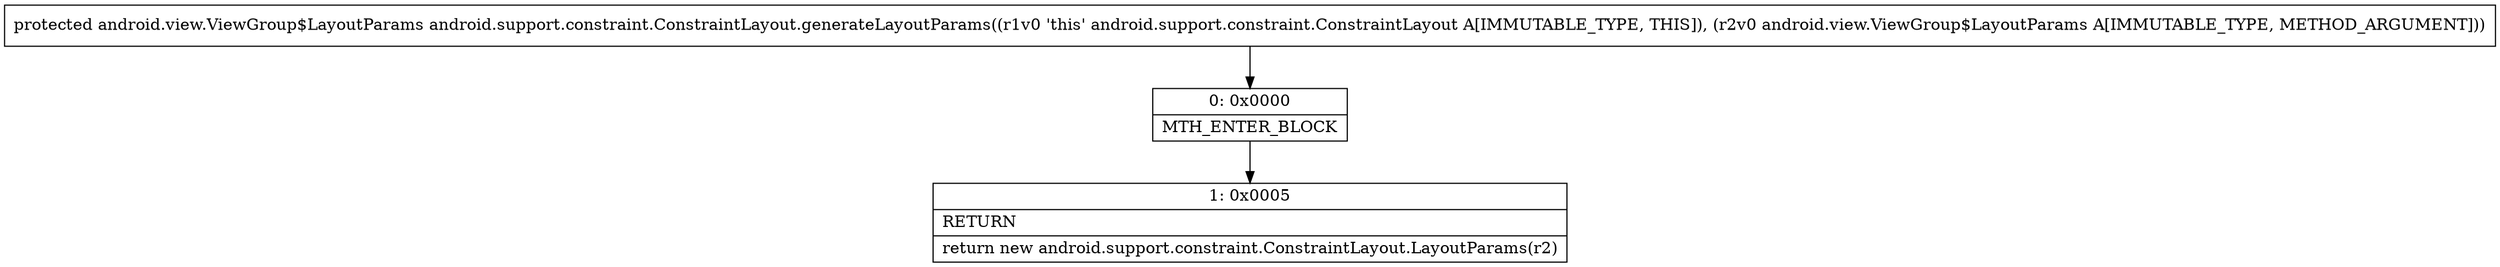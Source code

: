 digraph "CFG forandroid.support.constraint.ConstraintLayout.generateLayoutParams(Landroid\/view\/ViewGroup$LayoutParams;)Landroid\/view\/ViewGroup$LayoutParams;" {
Node_0 [shape=record,label="{0\:\ 0x0000|MTH_ENTER_BLOCK\l}"];
Node_1 [shape=record,label="{1\:\ 0x0005|RETURN\l|return new android.support.constraint.ConstraintLayout.LayoutParams(r2)\l}"];
MethodNode[shape=record,label="{protected android.view.ViewGroup$LayoutParams android.support.constraint.ConstraintLayout.generateLayoutParams((r1v0 'this' android.support.constraint.ConstraintLayout A[IMMUTABLE_TYPE, THIS]), (r2v0 android.view.ViewGroup$LayoutParams A[IMMUTABLE_TYPE, METHOD_ARGUMENT])) }"];
MethodNode -> Node_0;
Node_0 -> Node_1;
}

